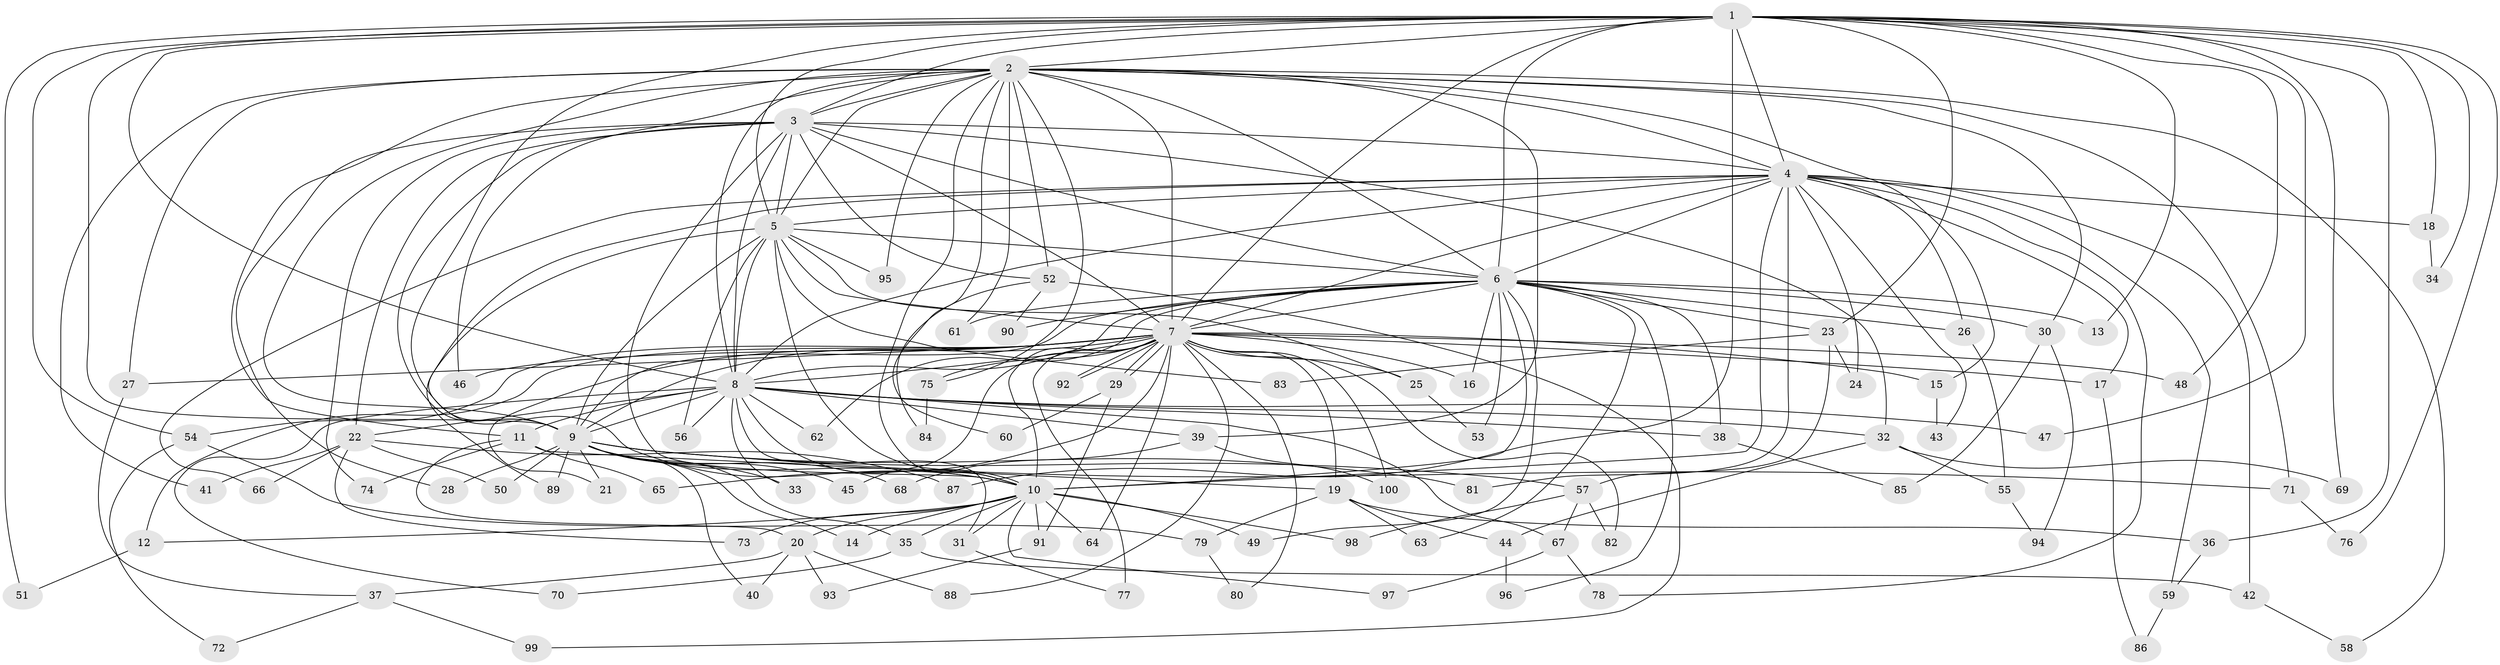 // Generated by graph-tools (version 1.1) at 2025/38/02/21/25 10:38:52]
// undirected, 100 vertices, 225 edges
graph export_dot {
graph [start="1"]
  node [color=gray90,style=filled];
  1;
  2;
  3;
  4;
  5;
  6;
  7;
  8;
  9;
  10;
  11;
  12;
  13;
  14;
  15;
  16;
  17;
  18;
  19;
  20;
  21;
  22;
  23;
  24;
  25;
  26;
  27;
  28;
  29;
  30;
  31;
  32;
  33;
  34;
  35;
  36;
  37;
  38;
  39;
  40;
  41;
  42;
  43;
  44;
  45;
  46;
  47;
  48;
  49;
  50;
  51;
  52;
  53;
  54;
  55;
  56;
  57;
  58;
  59;
  60;
  61;
  62;
  63;
  64;
  65;
  66;
  67;
  68;
  69;
  70;
  71;
  72;
  73;
  74;
  75;
  76;
  77;
  78;
  79;
  80;
  81;
  82;
  83;
  84;
  85;
  86;
  87;
  88;
  89;
  90;
  91;
  92;
  93;
  94;
  95;
  96;
  97;
  98;
  99;
  100;
  1 -- 2;
  1 -- 3;
  1 -- 4;
  1 -- 5;
  1 -- 6;
  1 -- 7;
  1 -- 8;
  1 -- 9;
  1 -- 10;
  1 -- 13;
  1 -- 18;
  1 -- 23;
  1 -- 34;
  1 -- 36;
  1 -- 47;
  1 -- 48;
  1 -- 51;
  1 -- 54;
  1 -- 69;
  1 -- 76;
  1 -- 87;
  2 -- 3;
  2 -- 4;
  2 -- 5;
  2 -- 6;
  2 -- 7;
  2 -- 8;
  2 -- 9;
  2 -- 10;
  2 -- 11;
  2 -- 15;
  2 -- 27;
  2 -- 30;
  2 -- 39;
  2 -- 41;
  2 -- 46;
  2 -- 52;
  2 -- 58;
  2 -- 60;
  2 -- 61;
  2 -- 71;
  2 -- 75;
  2 -- 95;
  3 -- 4;
  3 -- 5;
  3 -- 6;
  3 -- 7;
  3 -- 8;
  3 -- 9;
  3 -- 10;
  3 -- 22;
  3 -- 28;
  3 -- 32;
  3 -- 52;
  3 -- 74;
  4 -- 5;
  4 -- 6;
  4 -- 7;
  4 -- 8;
  4 -- 9;
  4 -- 10;
  4 -- 17;
  4 -- 18;
  4 -- 24;
  4 -- 26;
  4 -- 42;
  4 -- 43;
  4 -- 59;
  4 -- 66;
  4 -- 78;
  4 -- 81;
  5 -- 6;
  5 -- 7;
  5 -- 8;
  5 -- 9;
  5 -- 10;
  5 -- 25;
  5 -- 56;
  5 -- 83;
  5 -- 89;
  5 -- 95;
  6 -- 7;
  6 -- 8;
  6 -- 9;
  6 -- 10;
  6 -- 13;
  6 -- 16;
  6 -- 23;
  6 -- 26;
  6 -- 30;
  6 -- 38;
  6 -- 49;
  6 -- 53;
  6 -- 61;
  6 -- 62;
  6 -- 63;
  6 -- 90;
  6 -- 96;
  7 -- 8;
  7 -- 9;
  7 -- 10;
  7 -- 12;
  7 -- 15;
  7 -- 16;
  7 -- 17;
  7 -- 19;
  7 -- 21;
  7 -- 25;
  7 -- 27;
  7 -- 29;
  7 -- 29;
  7 -- 45;
  7 -- 46;
  7 -- 48;
  7 -- 54;
  7 -- 64;
  7 -- 65;
  7 -- 75;
  7 -- 77;
  7 -- 80;
  7 -- 82;
  7 -- 88;
  7 -- 92;
  7 -- 92;
  7 -- 100;
  8 -- 9;
  8 -- 10;
  8 -- 11;
  8 -- 22;
  8 -- 31;
  8 -- 32;
  8 -- 33;
  8 -- 38;
  8 -- 39;
  8 -- 47;
  8 -- 56;
  8 -- 62;
  8 -- 67;
  8 -- 70;
  9 -- 10;
  9 -- 14;
  9 -- 21;
  9 -- 28;
  9 -- 33;
  9 -- 35;
  9 -- 40;
  9 -- 45;
  9 -- 50;
  9 -- 57;
  9 -- 68;
  9 -- 71;
  9 -- 81;
  9 -- 89;
  10 -- 12;
  10 -- 14;
  10 -- 20;
  10 -- 31;
  10 -- 35;
  10 -- 49;
  10 -- 64;
  10 -- 73;
  10 -- 91;
  10 -- 97;
  10 -- 98;
  11 -- 19;
  11 -- 20;
  11 -- 65;
  11 -- 74;
  12 -- 51;
  15 -- 43;
  17 -- 86;
  18 -- 34;
  19 -- 36;
  19 -- 44;
  19 -- 63;
  19 -- 79;
  20 -- 37;
  20 -- 40;
  20 -- 88;
  20 -- 93;
  22 -- 41;
  22 -- 50;
  22 -- 66;
  22 -- 73;
  22 -- 87;
  23 -- 24;
  23 -- 57;
  23 -- 83;
  25 -- 53;
  26 -- 55;
  27 -- 37;
  29 -- 60;
  29 -- 91;
  30 -- 85;
  30 -- 94;
  31 -- 77;
  32 -- 44;
  32 -- 55;
  32 -- 69;
  35 -- 42;
  35 -- 70;
  36 -- 59;
  37 -- 72;
  37 -- 99;
  38 -- 85;
  39 -- 68;
  39 -- 100;
  42 -- 58;
  44 -- 96;
  52 -- 84;
  52 -- 90;
  52 -- 99;
  54 -- 72;
  54 -- 79;
  55 -- 94;
  57 -- 67;
  57 -- 82;
  57 -- 98;
  59 -- 86;
  67 -- 78;
  67 -- 97;
  71 -- 76;
  75 -- 84;
  79 -- 80;
  91 -- 93;
}
